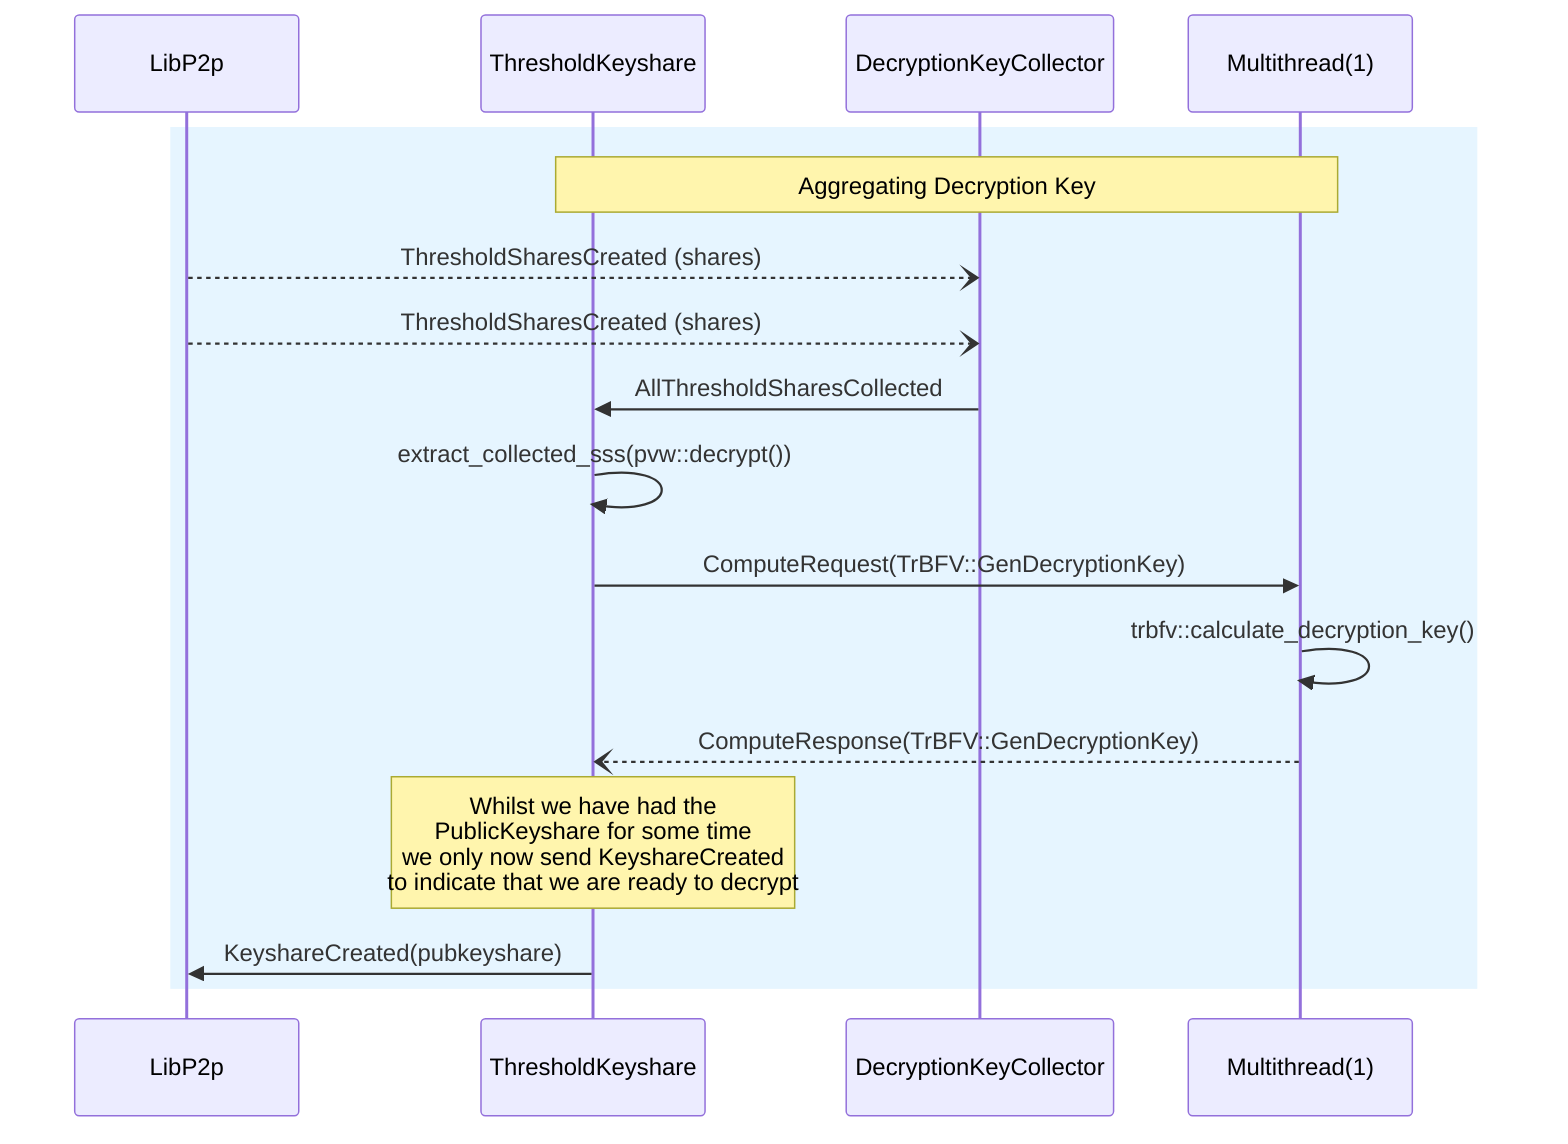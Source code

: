 sequenceDiagram
  participant L as LibP2p
  participant K as ThresholdKeyshare
  participant K3 as DecryptionKeyCollector
  participant M as Multithread(1)

  rect rgb(230, 245, 255)
    Note over K, M: Aggregating Decryption Key
    L --) K3: ThresholdSharesCreated (shares)
    L --) K3: ThresholdSharesCreated (shares)
    K3 ->> K: AllThresholdSharesCollected
    K ->> K: extract_collected_sss(pvw::decrypt())
    K ->> M: ComputeRequest(TrBFV::GenDecryptionKey)
    M ->> M: trbfv::calculate_decryption_key()
    M --) K: ComputeResponse(TrBFV::GenDecryptionKey)
    Note over K: Whilst we have had the <br/>PublicKeyshare for some time<br/> we only now send KeyshareCreated<br/> to indicate that we are ready to decrypt
    K ->> L: KeyshareCreated(pubkeyshare)
  end

  autonumber